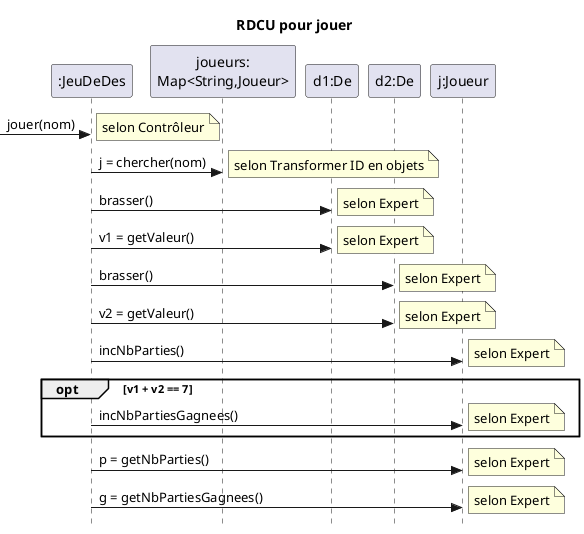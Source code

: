 @startuml
skinparam style strictuml
skinparam defaultfontname Verdana
title RDCU pour jouer
participant ":JeuDeDes" as c
participant "joueurs:\nMap<String,Joueur>" as jm
participant "d1:De" as d1
participant "d2:De" as d2
participant "j:Joueur" as j
->c : jouer(nom)
note right : selon Contrôleur 
c->jm : j = chercher(nom)
note right : selon Transformer ID en objets 
c->d1 : brasser()
note right : selon Expert 
c->d1 : v1 = getValeur()
note right : selon Expert 
c->d2 : brasser()
note right : selon Expert 
c->d2 : v2 = getValeur()
note right : selon Expert 
c->j : incNbParties()
note right : selon Expert 
opt v1 + v2 == 7
  c->j : incNbPartiesGagnees()
  note right : selon Expert 
end opt
c->j : p = getNbParties()
note right : selon Expert 
c->j : g = getNbPartiesGagnees()
note right : selon Expert 
@enduml